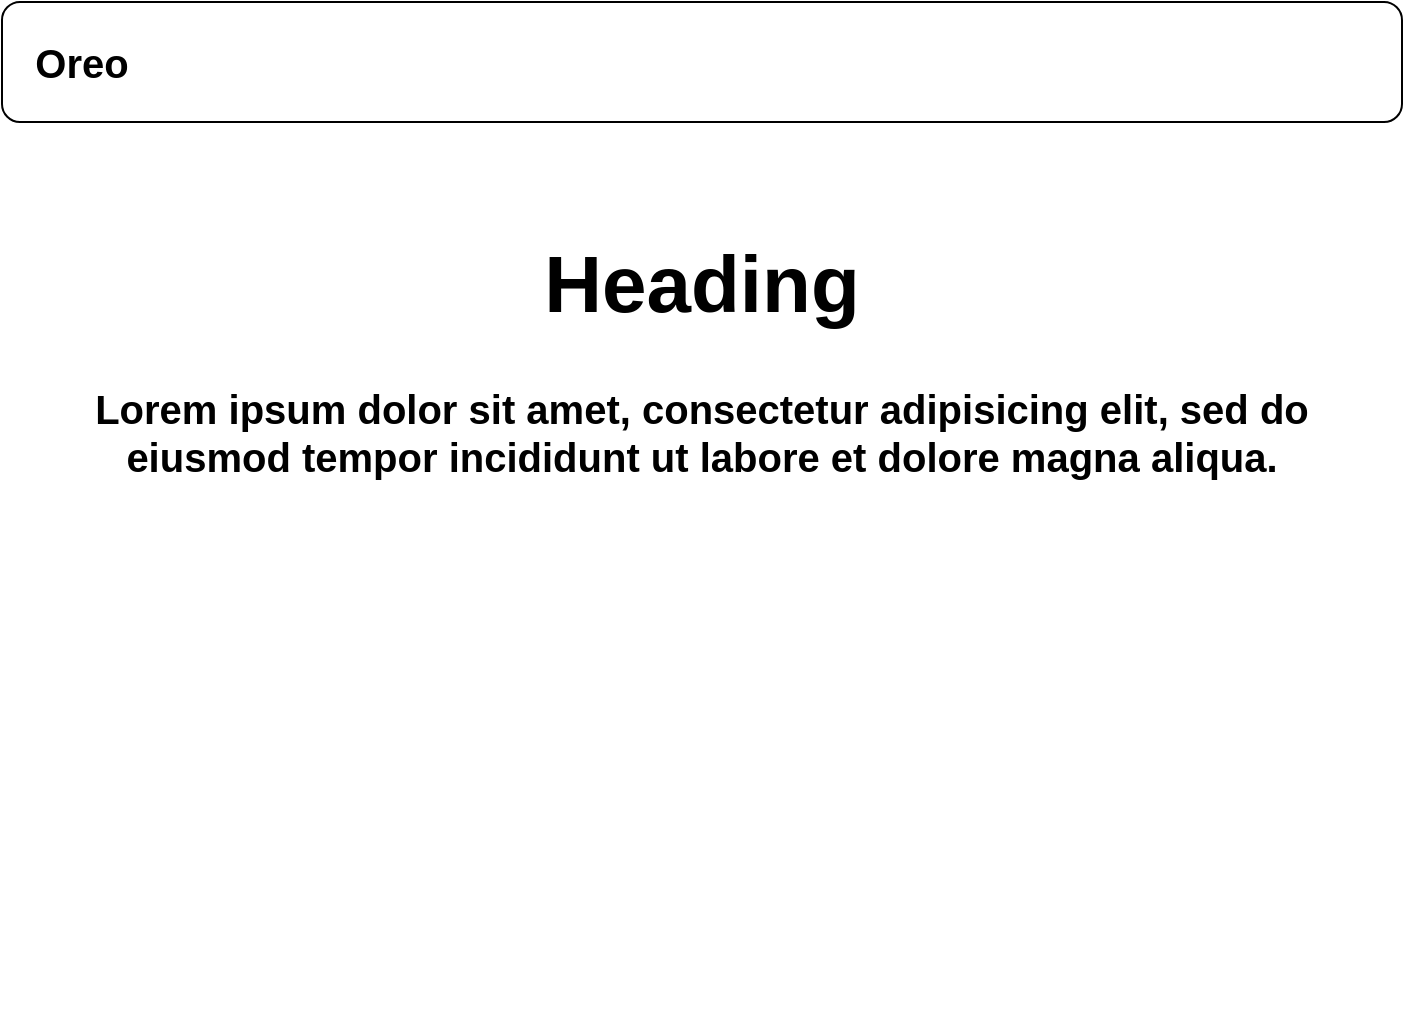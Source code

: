 <mxfile>
    <diagram id="IcuWp7b_-2BuDQ8KUnE1" name="Page-1">
        <mxGraphModel dx="716" dy="789" grid="1" gridSize="10" guides="1" tooltips="1" connect="1" arrows="1" fold="1" page="1" pageScale="1" pageWidth="850" pageHeight="1100" math="0" shadow="0">
            <root>
                <mxCell id="0"/>
                <mxCell id="1" parent="0"/>
                <mxCell id="2" value="" style="rounded=1;whiteSpace=wrap;html=1;" vertex="1" parent="1">
                    <mxGeometry x="20" y="10" width="700" height="60" as="geometry"/>
                </mxCell>
                <mxCell id="3" value="Oreo" style="text;html=1;strokeColor=none;fillColor=none;align=center;verticalAlign=middle;whiteSpace=wrap;rounded=0;shadow=1;fontStyle=1;fontSize=20;" vertex="1" parent="1">
                    <mxGeometry x="30" y="27.5" width="60" height="25" as="geometry"/>
                </mxCell>
                <mxCell id="8" value="&lt;h1&gt;Heading&lt;/h1&gt;&lt;p&gt;Lorem ipsum dolor sit amet, consectetur adipisicing elit, sed do eiusmod tempor incididunt ut labore et dolore magna aliqua.&lt;/p&gt;" style="text;html=1;strokeColor=none;fillColor=none;spacing=5;spacingTop=-20;whiteSpace=wrap;overflow=hidden;rounded=0;shadow=1;fontSize=20;align=center;fontStyle=1" vertex="1" parent="1">
                    <mxGeometry x="40" y="110" width="660" height="400" as="geometry"/>
                </mxCell>
            </root>
        </mxGraphModel>
    </diagram>
</mxfile>
